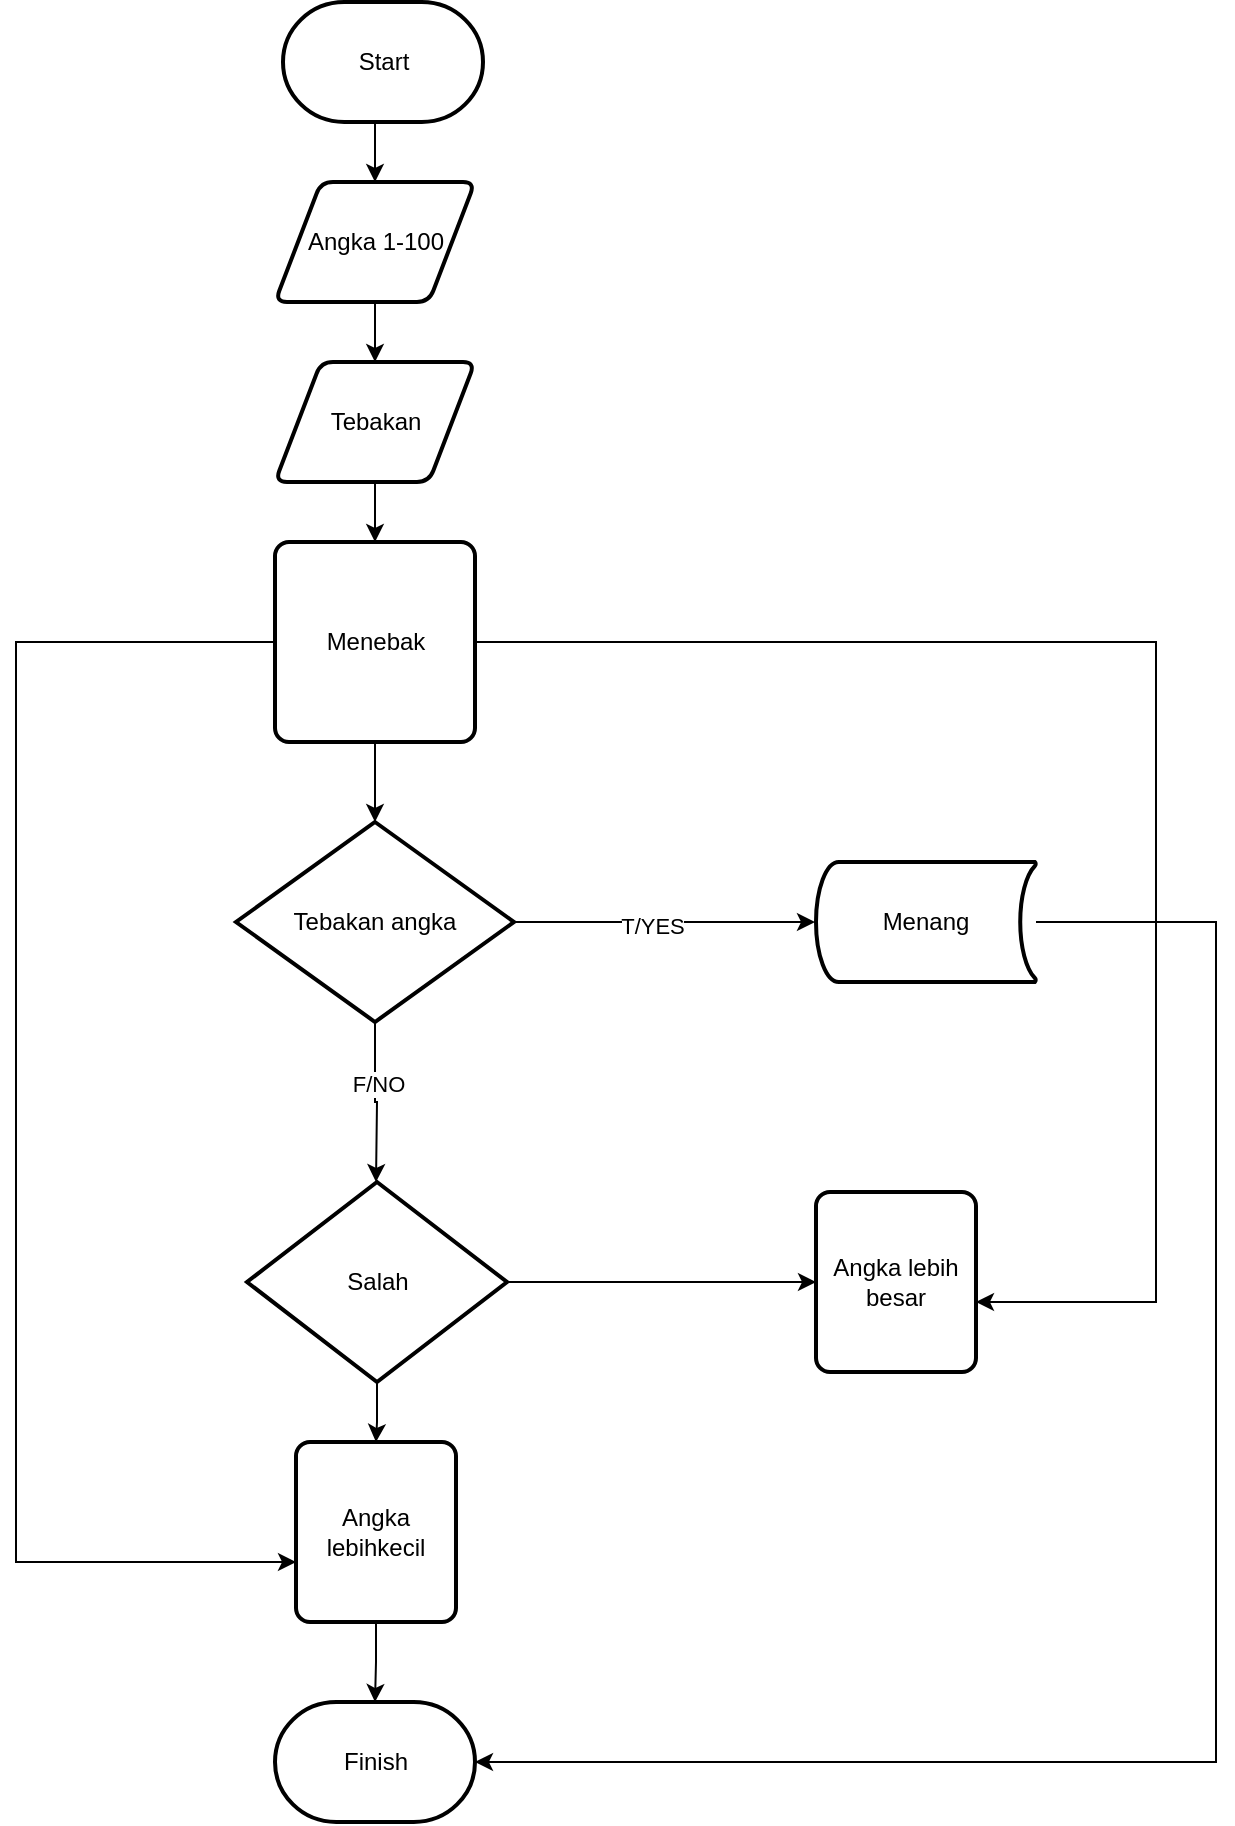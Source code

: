 <mxfile version="22.0.4" type="github">
  <diagram id="C5RBs43oDa-KdzZeNtuy" name="Page-1">
    <mxGraphModel dx="880" dy="5146" grid="1" gridSize="10" guides="1" tooltips="1" connect="1" arrows="1" fold="1" page="1" pageScale="1" pageWidth="827" pageHeight="1169" math="0" shadow="0">
      <root>
        <mxCell id="WIyWlLk6GJQsqaUBKTNV-0" />
        <mxCell id="WIyWlLk6GJQsqaUBKTNV-1" parent="WIyWlLk6GJQsqaUBKTNV-0" />
        <mxCell id="yHhkrKcbmxAntm9B52Gn-13" style="edgeStyle=orthogonalEdgeStyle;rounded=0;orthogonalLoop=1;jettySize=auto;html=1;exitX=0.5;exitY=1;exitDx=0;exitDy=0;exitPerimeter=0;entryX=0.5;entryY=0;entryDx=0;entryDy=0;" edge="1" parent="WIyWlLk6GJQsqaUBKTNV-1" source="yHhkrKcbmxAntm9B52Gn-7" target="yHhkrKcbmxAntm9B52Gn-8">
          <mxGeometry relative="1" as="geometry" />
        </mxCell>
        <mxCell id="yHhkrKcbmxAntm9B52Gn-7" value="Start" style="strokeWidth=2;html=1;shape=mxgraph.flowchart.terminator;whiteSpace=wrap;" vertex="1" parent="WIyWlLk6GJQsqaUBKTNV-1">
          <mxGeometry x="303.5" y="-4660" width="100" height="60" as="geometry" />
        </mxCell>
        <mxCell id="yHhkrKcbmxAntm9B52Gn-14" style="edgeStyle=orthogonalEdgeStyle;rounded=0;orthogonalLoop=1;jettySize=auto;html=1;exitX=0.5;exitY=1;exitDx=0;exitDy=0;" edge="1" parent="WIyWlLk6GJQsqaUBKTNV-1" source="yHhkrKcbmxAntm9B52Gn-8" target="yHhkrKcbmxAntm9B52Gn-9">
          <mxGeometry relative="1" as="geometry" />
        </mxCell>
        <mxCell id="yHhkrKcbmxAntm9B52Gn-8" value="Angka 1-100" style="shape=parallelogram;html=1;strokeWidth=2;perimeter=parallelogramPerimeter;whiteSpace=wrap;rounded=1;arcSize=12;size=0.23;" vertex="1" parent="WIyWlLk6GJQsqaUBKTNV-1">
          <mxGeometry x="299.5" y="-4570" width="100" height="60" as="geometry" />
        </mxCell>
        <mxCell id="yHhkrKcbmxAntm9B52Gn-16" style="edgeStyle=orthogonalEdgeStyle;rounded=0;orthogonalLoop=1;jettySize=auto;html=1;exitX=0.5;exitY=1;exitDx=0;exitDy=0;entryX=0.5;entryY=0;entryDx=0;entryDy=0;" edge="1" parent="WIyWlLk6GJQsqaUBKTNV-1" source="yHhkrKcbmxAntm9B52Gn-9" target="yHhkrKcbmxAntm9B52Gn-11">
          <mxGeometry relative="1" as="geometry" />
        </mxCell>
        <mxCell id="yHhkrKcbmxAntm9B52Gn-9" value="&lt;div&gt;Tebakan&lt;br&gt;&lt;/div&gt;" style="shape=parallelogram;html=1;strokeWidth=2;perimeter=parallelogramPerimeter;whiteSpace=wrap;rounded=1;arcSize=12;size=0.23;" vertex="1" parent="WIyWlLk6GJQsqaUBKTNV-1">
          <mxGeometry x="299.5" y="-4480" width="100" height="60" as="geometry" />
        </mxCell>
        <mxCell id="yHhkrKcbmxAntm9B52Gn-36" style="edgeStyle=orthogonalEdgeStyle;rounded=0;orthogonalLoop=1;jettySize=auto;html=1;exitX=1;exitY=0.5;exitDx=0;exitDy=0;entryX=1;entryY=0.611;entryDx=0;entryDy=0;entryPerimeter=0;" edge="1" parent="WIyWlLk6GJQsqaUBKTNV-1" source="yHhkrKcbmxAntm9B52Gn-11" target="yHhkrKcbmxAntm9B52Gn-30">
          <mxGeometry relative="1" as="geometry">
            <mxPoint x="660" y="-4010" as="targetPoint" />
            <Array as="points">
              <mxPoint x="740" y="-4340" />
              <mxPoint x="740" y="-4010" />
            </Array>
          </mxGeometry>
        </mxCell>
        <mxCell id="yHhkrKcbmxAntm9B52Gn-11" value="Menebak" style="rounded=1;whiteSpace=wrap;html=1;absoluteArcSize=1;arcSize=14;strokeWidth=2;" vertex="1" parent="WIyWlLk6GJQsqaUBKTNV-1">
          <mxGeometry x="299.5" y="-4390" width="100" height="100" as="geometry" />
        </mxCell>
        <mxCell id="yHhkrKcbmxAntm9B52Gn-20" style="edgeStyle=orthogonalEdgeStyle;rounded=0;orthogonalLoop=1;jettySize=auto;html=1;" edge="1" parent="WIyWlLk6GJQsqaUBKTNV-1" source="yHhkrKcbmxAntm9B52Gn-17">
          <mxGeometry relative="1" as="geometry">
            <mxPoint x="569.5" y="-4200" as="targetPoint" />
          </mxGeometry>
        </mxCell>
        <mxCell id="yHhkrKcbmxAntm9B52Gn-22" value="T/YES" style="edgeLabel;html=1;align=center;verticalAlign=middle;resizable=0;points=[];" vertex="1" connectable="0" parent="yHhkrKcbmxAntm9B52Gn-20">
          <mxGeometry x="-0.093" y="-2" relative="1" as="geometry">
            <mxPoint as="offset" />
          </mxGeometry>
        </mxCell>
        <mxCell id="yHhkrKcbmxAntm9B52Gn-21" style="edgeStyle=orthogonalEdgeStyle;rounded=0;orthogonalLoop=1;jettySize=auto;html=1;" edge="1" parent="WIyWlLk6GJQsqaUBKTNV-1" source="yHhkrKcbmxAntm9B52Gn-17">
          <mxGeometry relative="1" as="geometry">
            <mxPoint x="350" y="-4070" as="targetPoint" />
          </mxGeometry>
        </mxCell>
        <mxCell id="yHhkrKcbmxAntm9B52Gn-23" value="F/NO" style="edgeLabel;html=1;align=center;verticalAlign=middle;resizable=0;points=[];" vertex="1" connectable="0" parent="yHhkrKcbmxAntm9B52Gn-21">
          <mxGeometry x="-0.231" y="1" relative="1" as="geometry">
            <mxPoint as="offset" />
          </mxGeometry>
        </mxCell>
        <mxCell id="yHhkrKcbmxAntm9B52Gn-17" value="Tebakan angka" style="strokeWidth=2;html=1;shape=mxgraph.flowchart.decision;whiteSpace=wrap;" vertex="1" parent="WIyWlLk6GJQsqaUBKTNV-1">
          <mxGeometry x="280" y="-4250" width="139" height="100" as="geometry" />
        </mxCell>
        <mxCell id="yHhkrKcbmxAntm9B52Gn-19" style="edgeStyle=orthogonalEdgeStyle;rounded=0;orthogonalLoop=1;jettySize=auto;html=1;exitX=0.5;exitY=1;exitDx=0;exitDy=0;entryX=0.5;entryY=0;entryDx=0;entryDy=0;entryPerimeter=0;" edge="1" parent="WIyWlLk6GJQsqaUBKTNV-1" source="yHhkrKcbmxAntm9B52Gn-11" target="yHhkrKcbmxAntm9B52Gn-17">
          <mxGeometry relative="1" as="geometry" />
        </mxCell>
        <mxCell id="yHhkrKcbmxAntm9B52Gn-24" value="Menang" style="strokeWidth=2;html=1;shape=mxgraph.flowchart.stored_data;whiteSpace=wrap;" vertex="1" parent="WIyWlLk6GJQsqaUBKTNV-1">
          <mxGeometry x="570" y="-4230" width="110" height="60" as="geometry" />
        </mxCell>
        <mxCell id="yHhkrKcbmxAntm9B52Gn-27" style="edgeStyle=orthogonalEdgeStyle;rounded=0;orthogonalLoop=1;jettySize=auto;html=1;exitX=0.5;exitY=1;exitDx=0;exitDy=0;exitPerimeter=0;" edge="1" parent="WIyWlLk6GJQsqaUBKTNV-1" source="yHhkrKcbmxAntm9B52Gn-26" target="yHhkrKcbmxAntm9B52Gn-28">
          <mxGeometry relative="1" as="geometry">
            <mxPoint x="351" y="-3940" as="targetPoint" />
          </mxGeometry>
        </mxCell>
        <mxCell id="yHhkrKcbmxAntm9B52Gn-29" style="edgeStyle=orthogonalEdgeStyle;rounded=0;orthogonalLoop=1;jettySize=auto;html=1;exitX=1;exitY=0.5;exitDx=0;exitDy=0;exitPerimeter=0;" edge="1" parent="WIyWlLk6GJQsqaUBKTNV-1" source="yHhkrKcbmxAntm9B52Gn-26">
          <mxGeometry relative="1" as="geometry">
            <mxPoint x="570" y="-4020" as="targetPoint" />
          </mxGeometry>
        </mxCell>
        <mxCell id="yHhkrKcbmxAntm9B52Gn-26" value="Salah" style="strokeWidth=2;html=1;shape=mxgraph.flowchart.decision;whiteSpace=wrap;" vertex="1" parent="WIyWlLk6GJQsqaUBKTNV-1">
          <mxGeometry x="285.5" y="-4070" width="130" height="100" as="geometry" />
        </mxCell>
        <mxCell id="yHhkrKcbmxAntm9B52Gn-32" style="edgeStyle=orthogonalEdgeStyle;rounded=0;orthogonalLoop=1;jettySize=auto;html=1;exitX=0.5;exitY=1;exitDx=0;exitDy=0;" edge="1" parent="WIyWlLk6GJQsqaUBKTNV-1" source="yHhkrKcbmxAntm9B52Gn-28" target="yHhkrKcbmxAntm9B52Gn-33">
          <mxGeometry relative="1" as="geometry">
            <mxPoint x="350" y="-3810" as="targetPoint" />
          </mxGeometry>
        </mxCell>
        <mxCell id="yHhkrKcbmxAntm9B52Gn-28" value="Angka lebihkecil" style="rounded=1;whiteSpace=wrap;html=1;absoluteArcSize=1;arcSize=14;strokeWidth=2;" vertex="1" parent="WIyWlLk6GJQsqaUBKTNV-1">
          <mxGeometry x="310" y="-3940" width="80" height="90" as="geometry" />
        </mxCell>
        <mxCell id="yHhkrKcbmxAntm9B52Gn-31" style="edgeStyle=orthogonalEdgeStyle;rounded=0;orthogonalLoop=1;jettySize=auto;html=1;exitX=1;exitY=0.5;exitDx=0;exitDy=0;entryX=1;entryY=0.5;entryDx=0;entryDy=0;entryPerimeter=0;" edge="1" parent="WIyWlLk6GJQsqaUBKTNV-1" source="yHhkrKcbmxAntm9B52Gn-30" target="yHhkrKcbmxAntm9B52Gn-30">
          <mxGeometry relative="1" as="geometry">
            <mxPoint x="710" y="-4020" as="targetPoint" />
          </mxGeometry>
        </mxCell>
        <mxCell id="yHhkrKcbmxAntm9B52Gn-30" value="Angka lebih besar" style="rounded=1;whiteSpace=wrap;html=1;absoluteArcSize=1;arcSize=14;strokeWidth=2;" vertex="1" parent="WIyWlLk6GJQsqaUBKTNV-1">
          <mxGeometry x="570" y="-4065" width="80" height="90" as="geometry" />
        </mxCell>
        <mxCell id="yHhkrKcbmxAntm9B52Gn-33" value="Finish" style="strokeWidth=2;html=1;shape=mxgraph.flowchart.terminator;whiteSpace=wrap;" vertex="1" parent="WIyWlLk6GJQsqaUBKTNV-1">
          <mxGeometry x="299.5" y="-3810" width="100" height="60" as="geometry" />
        </mxCell>
        <mxCell id="yHhkrKcbmxAntm9B52Gn-34" style="edgeStyle=orthogonalEdgeStyle;rounded=0;orthogonalLoop=1;jettySize=auto;html=1;exitX=0;exitY=0.5;exitDx=0;exitDy=0;entryX=0;entryY=0.667;entryDx=0;entryDy=0;entryPerimeter=0;" edge="1" parent="WIyWlLk6GJQsqaUBKTNV-1" source="yHhkrKcbmxAntm9B52Gn-11" target="yHhkrKcbmxAntm9B52Gn-28">
          <mxGeometry relative="1" as="geometry">
            <Array as="points">
              <mxPoint x="170" y="-4340" />
              <mxPoint x="170" y="-3880" />
            </Array>
          </mxGeometry>
        </mxCell>
        <mxCell id="yHhkrKcbmxAntm9B52Gn-37" style="edgeStyle=orthogonalEdgeStyle;rounded=0;orthogonalLoop=1;jettySize=auto;html=1;" edge="1" parent="WIyWlLk6GJQsqaUBKTNV-1" source="yHhkrKcbmxAntm9B52Gn-24" target="yHhkrKcbmxAntm9B52Gn-33">
          <mxGeometry relative="1" as="geometry">
            <Array as="points">
              <mxPoint x="770" y="-4200" />
              <mxPoint x="770" y="-3780" />
            </Array>
          </mxGeometry>
        </mxCell>
      </root>
    </mxGraphModel>
  </diagram>
</mxfile>
